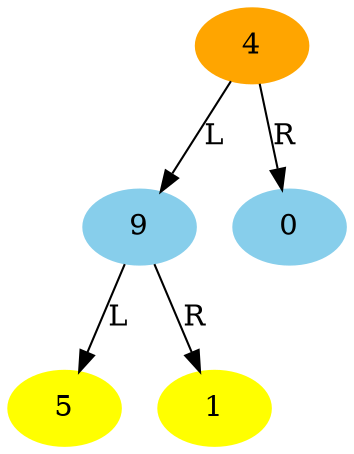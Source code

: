 // Binary Tree
digraph {
	"4f0aefb4-a1aa-11eb-b4b0-1e00da1ed869" [label=4 color=orange style=filled]
	"4f0af5a4-a1aa-11eb-b4b0-1e00da1ed869" [label=9 color=skyblue style=filled]
	"4f0aefb4-a1aa-11eb-b4b0-1e00da1ed869" -> "4f0af5a4-a1aa-11eb-b4b0-1e00da1ed869" [label=L]
	"4f0af6d0-a1aa-11eb-b4b0-1e00da1ed869" [label=5 color=yellow style=filled]
	"4f0af5a4-a1aa-11eb-b4b0-1e00da1ed869" -> "4f0af6d0-a1aa-11eb-b4b0-1e00da1ed869" [label=L]
	"4f0af798-a1aa-11eb-b4b0-1e00da1ed869" [label=1 color=yellow style=filled]
	"4f0af5a4-a1aa-11eb-b4b0-1e00da1ed869" -> "4f0af798-a1aa-11eb-b4b0-1e00da1ed869" [label=R]
	"4f0af860-a1aa-11eb-b4b0-1e00da1ed869" [label=0 color=skyblue style=filled]
	"4f0aefb4-a1aa-11eb-b4b0-1e00da1ed869" -> "4f0af860-a1aa-11eb-b4b0-1e00da1ed869" [label=R]
}
